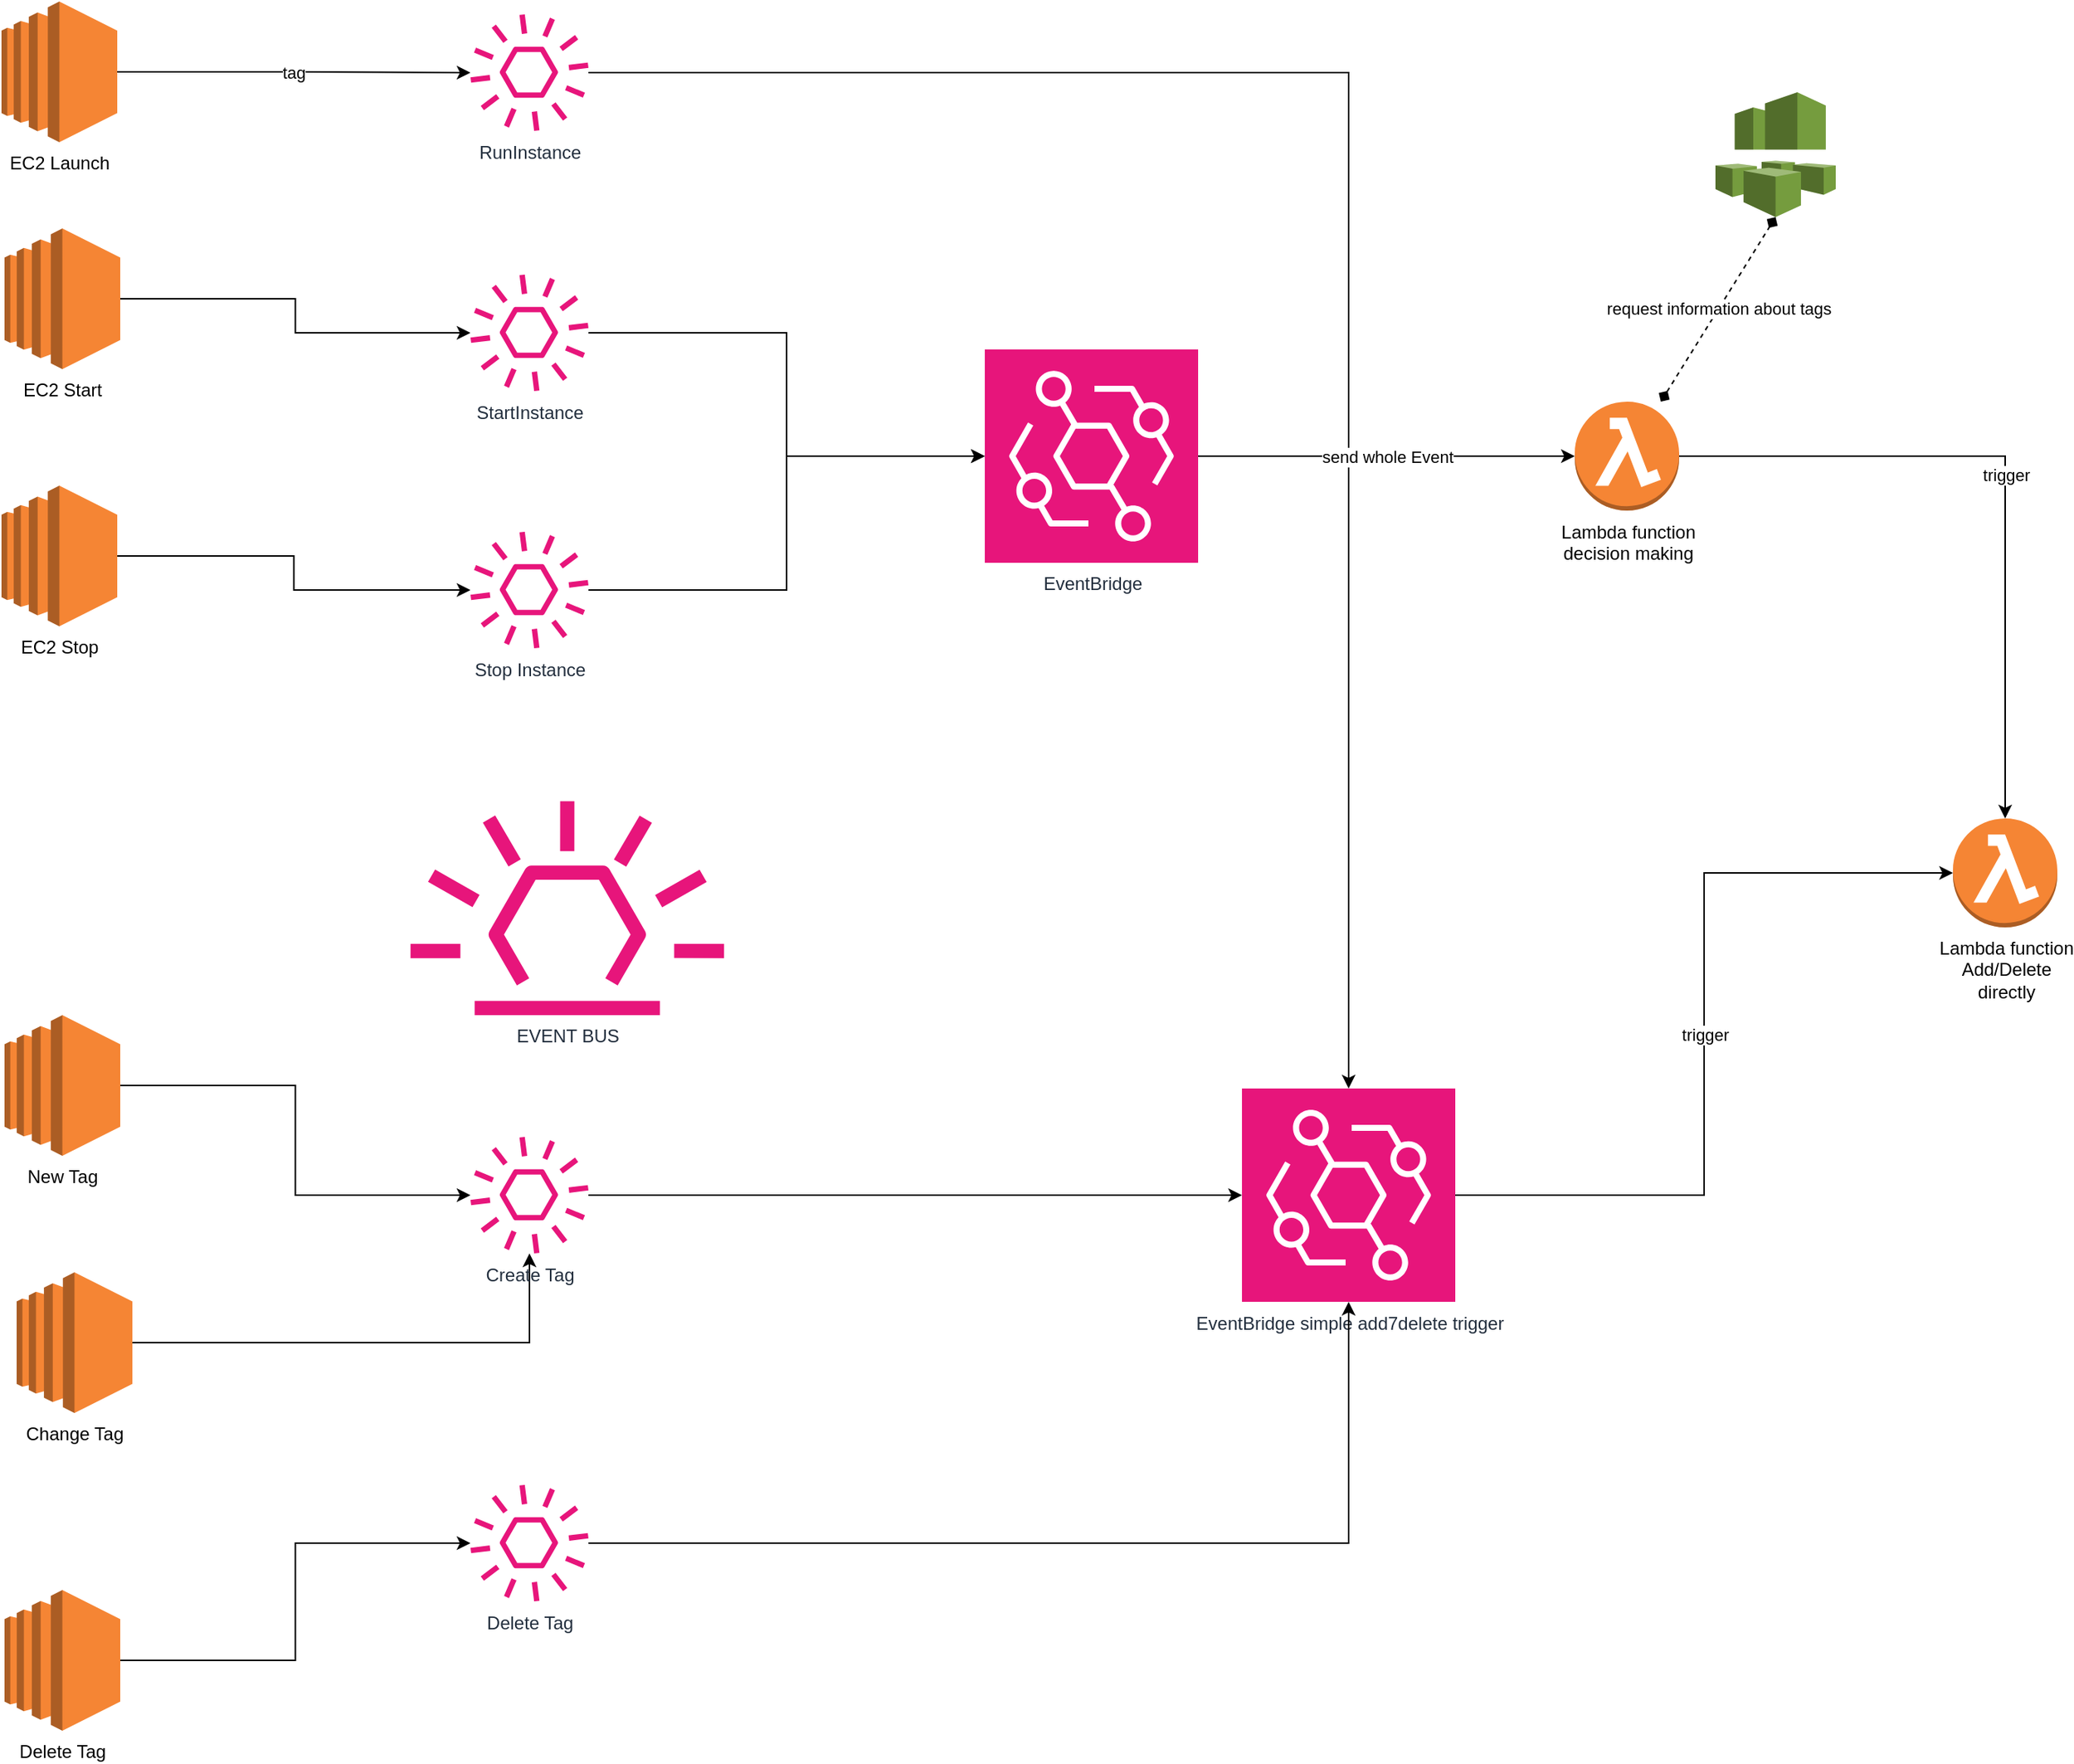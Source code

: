 <mxfile version="25.0.2">
  <diagram name="Page-1" id="FeMDA9H9oCe4zh_r9hGF">
    <mxGraphModel dx="1608" dy="1318" grid="1" gridSize="10" guides="1" tooltips="1" connect="1" arrows="1" fold="1" page="1" pageScale="1" pageWidth="850" pageHeight="1100" background="none" math="0" shadow="0">
      <root>
        <mxCell id="0" />
        <mxCell id="1" parent="0" />
        <mxCell id="y6RN7R1F9tHWrgnBvdQe-22" value="EVENT BUS" style="sketch=0;outlineConnect=0;fontColor=#232F3E;gradientColor=none;fillColor=#E7157B;strokeColor=none;dashed=0;verticalLabelPosition=bottom;verticalAlign=top;align=center;html=1;fontSize=12;fontStyle=0;aspect=fixed;pointerEvents=1;shape=mxgraph.aws4.eventbridge_default_event_bus_resource;" vertex="1" parent="1">
          <mxGeometry x="300" y="638.67" width="208" height="141.33" as="geometry" />
        </mxCell>
        <mxCell id="y6RN7R1F9tHWrgnBvdQe-26" value="Lambda function&lt;div&gt;Add/Delete&lt;/div&gt;&lt;div&gt;directly&lt;/div&gt;" style="outlineConnect=0;dashed=0;verticalLabelPosition=bottom;verticalAlign=top;align=center;html=1;shape=mxgraph.aws3.lambda_function;fillColor=#F58534;gradientColor=none;" vertex="1" parent="1">
          <mxGeometry x="1320" y="650" width="69" height="72" as="geometry" />
        </mxCell>
        <mxCell id="y6RN7R1F9tHWrgnBvdQe-49" value="EventBridge simple add7delete trigger" style="sketch=0;points=[[0,0,0],[0.25,0,0],[0.5,0,0],[0.75,0,0],[1,0,0],[0,1,0],[0.25,1,0],[0.5,1,0],[0.75,1,0],[1,1,0],[0,0.25,0],[0,0.5,0],[0,0.75,0],[1,0.25,0],[1,0.5,0],[1,0.75,0]];outlineConnect=0;fontColor=#232F3E;fillColor=#E7157B;strokeColor=#ffffff;dashed=0;verticalLabelPosition=bottom;verticalAlign=top;align=center;html=1;fontSize=12;fontStyle=0;aspect=fixed;shape=mxgraph.aws4.resourceIcon;resIcon=mxgraph.aws4.eventbridge;" vertex="1" parent="1">
          <mxGeometry x="850" y="828.5" width="141" height="141" as="geometry" />
        </mxCell>
        <mxCell id="y6RN7R1F9tHWrgnBvdQe-78" value="tag" style="edgeStyle=orthogonalEdgeStyle;rounded=0;orthogonalLoop=1;jettySize=auto;html=1;" edge="1" parent="1" source="y6RN7R1F9tHWrgnBvdQe-66" target="y6RN7R1F9tHWrgnBvdQe-75">
          <mxGeometry relative="1" as="geometry" />
        </mxCell>
        <mxCell id="y6RN7R1F9tHWrgnBvdQe-66" value="EC2 Launch" style="outlineConnect=0;dashed=0;verticalLabelPosition=bottom;verticalAlign=top;align=center;html=1;shape=mxgraph.aws3.ec2;fillColor=#F58534;gradientColor=none;" vertex="1" parent="1">
          <mxGeometry x="30" y="110" width="76.5" height="93" as="geometry" />
        </mxCell>
        <mxCell id="y6RN7R1F9tHWrgnBvdQe-153" style="edgeStyle=orthogonalEdgeStyle;rounded=0;orthogonalLoop=1;jettySize=auto;html=1;" edge="1" parent="1" source="y6RN7R1F9tHWrgnBvdQe-67" target="y6RN7R1F9tHWrgnBvdQe-76">
          <mxGeometry relative="1" as="geometry" />
        </mxCell>
        <mxCell id="y6RN7R1F9tHWrgnBvdQe-67" value="EC2 Start" style="outlineConnect=0;dashed=0;verticalLabelPosition=bottom;verticalAlign=top;align=center;html=1;shape=mxgraph.aws3.ec2;fillColor=#F58534;gradientColor=none;" vertex="1" parent="1">
          <mxGeometry x="32" y="260" width="76.5" height="93" as="geometry" />
        </mxCell>
        <mxCell id="y6RN7R1F9tHWrgnBvdQe-154" style="edgeStyle=orthogonalEdgeStyle;rounded=0;orthogonalLoop=1;jettySize=auto;html=1;" edge="1" parent="1" source="y6RN7R1F9tHWrgnBvdQe-68" target="y6RN7R1F9tHWrgnBvdQe-77">
          <mxGeometry relative="1" as="geometry" />
        </mxCell>
        <mxCell id="y6RN7R1F9tHWrgnBvdQe-68" value="EC2 Stop" style="outlineConnect=0;dashed=0;verticalLabelPosition=bottom;verticalAlign=top;align=center;html=1;shape=mxgraph.aws3.ec2;fillColor=#F58534;gradientColor=none;" vertex="1" parent="1">
          <mxGeometry x="30" y="430" width="76.5" height="93" as="geometry" />
        </mxCell>
        <mxCell id="y6RN7R1F9tHWrgnBvdQe-82" style="edgeStyle=orthogonalEdgeStyle;rounded=0;orthogonalLoop=1;jettySize=auto;html=1;" edge="1" parent="1" source="y6RN7R1F9tHWrgnBvdQe-69" target="y6RN7R1F9tHWrgnBvdQe-73">
          <mxGeometry relative="1" as="geometry" />
        </mxCell>
        <mxCell id="y6RN7R1F9tHWrgnBvdQe-69" value="New Tag" style="outlineConnect=0;dashed=0;verticalLabelPosition=bottom;verticalAlign=top;align=center;html=1;shape=mxgraph.aws3.ec2;fillColor=#F58534;gradientColor=none;" vertex="1" parent="1">
          <mxGeometry x="32" y="780" width="76.5" height="93" as="geometry" />
        </mxCell>
        <mxCell id="y6RN7R1F9tHWrgnBvdQe-157" style="edgeStyle=orthogonalEdgeStyle;rounded=0;orthogonalLoop=1;jettySize=auto;html=1;" edge="1" parent="1" source="y6RN7R1F9tHWrgnBvdQe-70" target="y6RN7R1F9tHWrgnBvdQe-73">
          <mxGeometry relative="1" as="geometry" />
        </mxCell>
        <mxCell id="y6RN7R1F9tHWrgnBvdQe-70" value="Change Tag" style="outlineConnect=0;dashed=0;verticalLabelPosition=bottom;verticalAlign=top;align=center;html=1;shape=mxgraph.aws3.ec2;fillColor=#F58534;gradientColor=none;" vertex="1" parent="1">
          <mxGeometry x="40" y="950" width="76.5" height="93" as="geometry" />
        </mxCell>
        <mxCell id="y6RN7R1F9tHWrgnBvdQe-156" style="edgeStyle=orthogonalEdgeStyle;rounded=0;orthogonalLoop=1;jettySize=auto;html=1;" edge="1" parent="1" source="y6RN7R1F9tHWrgnBvdQe-71" target="y6RN7R1F9tHWrgnBvdQe-74">
          <mxGeometry relative="1" as="geometry" />
        </mxCell>
        <mxCell id="y6RN7R1F9tHWrgnBvdQe-71" value="Delete Tag" style="outlineConnect=0;dashed=0;verticalLabelPosition=bottom;verticalAlign=top;align=center;html=1;shape=mxgraph.aws3.ec2;fillColor=#F58534;gradientColor=none;" vertex="1" parent="1">
          <mxGeometry x="32" y="1160" width="76.5" height="93" as="geometry" />
        </mxCell>
        <mxCell id="y6RN7R1F9tHWrgnBvdQe-158" style="edgeStyle=orthogonalEdgeStyle;rounded=0;orthogonalLoop=1;jettySize=auto;html=1;" edge="1" parent="1" source="y6RN7R1F9tHWrgnBvdQe-73" target="y6RN7R1F9tHWrgnBvdQe-49">
          <mxGeometry relative="1" as="geometry" />
        </mxCell>
        <mxCell id="y6RN7R1F9tHWrgnBvdQe-73" value="Create Tag" style="sketch=0;outlineConnect=0;fontColor=#232F3E;gradientColor=none;fillColor=#E7157B;strokeColor=none;dashed=0;verticalLabelPosition=bottom;verticalAlign=top;align=center;html=1;fontSize=12;fontStyle=0;aspect=fixed;pointerEvents=1;shape=mxgraph.aws4.event;" vertex="1" parent="1">
          <mxGeometry x="340" y="860" width="78" height="78" as="geometry" />
        </mxCell>
        <mxCell id="y6RN7R1F9tHWrgnBvdQe-159" style="edgeStyle=orthogonalEdgeStyle;rounded=0;orthogonalLoop=1;jettySize=auto;html=1;" edge="1" parent="1" source="y6RN7R1F9tHWrgnBvdQe-74" target="y6RN7R1F9tHWrgnBvdQe-49">
          <mxGeometry relative="1" as="geometry" />
        </mxCell>
        <mxCell id="y6RN7R1F9tHWrgnBvdQe-74" value="Delete Tag" style="sketch=0;outlineConnect=0;fontColor=#232F3E;gradientColor=none;fillColor=#E7157B;strokeColor=none;dashed=0;verticalLabelPosition=bottom;verticalAlign=top;align=center;html=1;fontSize=12;fontStyle=0;aspect=fixed;pointerEvents=1;shape=mxgraph.aws4.event;" vertex="1" parent="1">
          <mxGeometry x="340" y="1090" width="78" height="78" as="geometry" />
        </mxCell>
        <mxCell id="y6RN7R1F9tHWrgnBvdQe-81" style="edgeStyle=orthogonalEdgeStyle;rounded=0;orthogonalLoop=1;jettySize=auto;html=1;entryX=0.5;entryY=0;entryDx=0;entryDy=0;entryPerimeter=0;" edge="1" parent="1" source="y6RN7R1F9tHWrgnBvdQe-75" target="y6RN7R1F9tHWrgnBvdQe-49">
          <mxGeometry relative="1" as="geometry">
            <mxPoint x="1030" y="210.5" as="targetPoint" />
          </mxGeometry>
        </mxCell>
        <mxCell id="y6RN7R1F9tHWrgnBvdQe-75" value="RunInstance" style="sketch=0;outlineConnect=0;fontColor=#232F3E;gradientColor=none;fillColor=#E7157B;strokeColor=none;dashed=0;verticalLabelPosition=bottom;verticalAlign=top;align=center;html=1;fontSize=12;fontStyle=0;aspect=fixed;pointerEvents=1;shape=mxgraph.aws4.event;" vertex="1" parent="1">
          <mxGeometry x="340" y="118" width="78" height="78" as="geometry" />
        </mxCell>
        <mxCell id="y6RN7R1F9tHWrgnBvdQe-76" value="StartInstance" style="sketch=0;outlineConnect=0;fontColor=#232F3E;gradientColor=none;fillColor=#E7157B;strokeColor=none;dashed=0;verticalLabelPosition=bottom;verticalAlign=top;align=center;html=1;fontSize=12;fontStyle=0;aspect=fixed;pointerEvents=1;shape=mxgraph.aws4.event;" vertex="1" parent="1">
          <mxGeometry x="340" y="290" width="78" height="78" as="geometry" />
        </mxCell>
        <mxCell id="y6RN7R1F9tHWrgnBvdQe-163" style="edgeStyle=orthogonalEdgeStyle;rounded=0;orthogonalLoop=1;jettySize=auto;html=1;" edge="1" parent="1" source="y6RN7R1F9tHWrgnBvdQe-77" target="y6RN7R1F9tHWrgnBvdQe-161">
          <mxGeometry relative="1" as="geometry" />
        </mxCell>
        <mxCell id="y6RN7R1F9tHWrgnBvdQe-77" value="Stop Instance" style="sketch=0;outlineConnect=0;fontColor=#232F3E;gradientColor=none;fillColor=#E7157B;strokeColor=none;dashed=0;verticalLabelPosition=bottom;verticalAlign=top;align=center;html=1;fontSize=12;fontStyle=0;aspect=fixed;pointerEvents=1;shape=mxgraph.aws4.event;" vertex="1" parent="1">
          <mxGeometry x="340" y="460" width="78" height="78" as="geometry" />
        </mxCell>
        <mxCell id="y6RN7R1F9tHWrgnBvdQe-160" value="trigger" style="edgeStyle=orthogonalEdgeStyle;rounded=0;orthogonalLoop=1;jettySize=auto;html=1;entryX=0;entryY=0.5;entryDx=0;entryDy=0;entryPerimeter=0;" edge="1" parent="1" source="y6RN7R1F9tHWrgnBvdQe-49" target="y6RN7R1F9tHWrgnBvdQe-26">
          <mxGeometry relative="1" as="geometry" />
        </mxCell>
        <mxCell id="y6RN7R1F9tHWrgnBvdQe-165" value="send whole Event" style="edgeStyle=orthogonalEdgeStyle;rounded=0;orthogonalLoop=1;jettySize=auto;html=1;" edge="1" parent="1" source="y6RN7R1F9tHWrgnBvdQe-161" target="y6RN7R1F9tHWrgnBvdQe-164">
          <mxGeometry relative="1" as="geometry" />
        </mxCell>
        <mxCell id="y6RN7R1F9tHWrgnBvdQe-161" value="EventBridge&lt;div&gt;&lt;br&gt;&lt;div&gt;&lt;br&gt;&lt;/div&gt;&lt;div&gt;&lt;br&gt;&lt;/div&gt;&lt;/div&gt;" style="sketch=0;points=[[0,0,0],[0.25,0,0],[0.5,0,0],[0.75,0,0],[1,0,0],[0,1,0],[0.25,1,0],[0.5,1,0],[0.75,1,0],[1,1,0],[0,0.25,0],[0,0.5,0],[0,0.75,0],[1,0.25,0],[1,0.5,0],[1,0.75,0]];outlineConnect=0;fontColor=#232F3E;fillColor=#E7157B;strokeColor=#ffffff;dashed=0;verticalLabelPosition=bottom;verticalAlign=top;align=center;html=1;fontSize=12;fontStyle=0;aspect=fixed;shape=mxgraph.aws4.resourceIcon;resIcon=mxgraph.aws4.eventbridge;" vertex="1" parent="1">
          <mxGeometry x="680" y="340" width="141" height="141" as="geometry" />
        </mxCell>
        <mxCell id="y6RN7R1F9tHWrgnBvdQe-162" style="edgeStyle=orthogonalEdgeStyle;rounded=0;orthogonalLoop=1;jettySize=auto;html=1;entryX=0;entryY=0.5;entryDx=0;entryDy=0;entryPerimeter=0;" edge="1" parent="1" source="y6RN7R1F9tHWrgnBvdQe-76" target="y6RN7R1F9tHWrgnBvdQe-161">
          <mxGeometry relative="1" as="geometry" />
        </mxCell>
        <mxCell id="y6RN7R1F9tHWrgnBvdQe-168" value="trigger" style="edgeStyle=orthogonalEdgeStyle;rounded=0;orthogonalLoop=1;jettySize=auto;html=1;" edge="1" parent="1" source="y6RN7R1F9tHWrgnBvdQe-164" target="y6RN7R1F9tHWrgnBvdQe-26">
          <mxGeometry relative="1" as="geometry" />
        </mxCell>
        <mxCell id="y6RN7R1F9tHWrgnBvdQe-164" value="Lambda function&lt;div&gt;decision making&lt;/div&gt;" style="outlineConnect=0;dashed=0;verticalLabelPosition=bottom;verticalAlign=top;align=center;html=1;shape=mxgraph.aws3.lambda_function;fillColor=#F58534;gradientColor=none;" vertex="1" parent="1">
          <mxGeometry x="1070" y="374.5" width="69" height="72" as="geometry" />
        </mxCell>
        <mxCell id="y6RN7R1F9tHWrgnBvdQe-166" value="" style="outlineConnect=0;dashed=0;verticalLabelPosition=bottom;verticalAlign=top;align=center;html=1;shape=mxgraph.aws3.ec2_systems_manager;fillColor=#759C3E;gradientColor=none;" vertex="1" parent="1">
          <mxGeometry x="1163" y="170" width="79.5" height="82.5" as="geometry" />
        </mxCell>
        <mxCell id="y6RN7R1F9tHWrgnBvdQe-167" value="request information about tags" style="rounded=0;orthogonalLoop=1;jettySize=auto;html=1;entryX=0.5;entryY=1;entryDx=0;entryDy=0;entryPerimeter=0;startArrow=diamond;startFill=1;endArrow=diamond;endFill=1;dashed=1;" edge="1" parent="1" source="y6RN7R1F9tHWrgnBvdQe-164" target="y6RN7R1F9tHWrgnBvdQe-166">
          <mxGeometry relative="1" as="geometry" />
        </mxCell>
      </root>
    </mxGraphModel>
  </diagram>
</mxfile>
